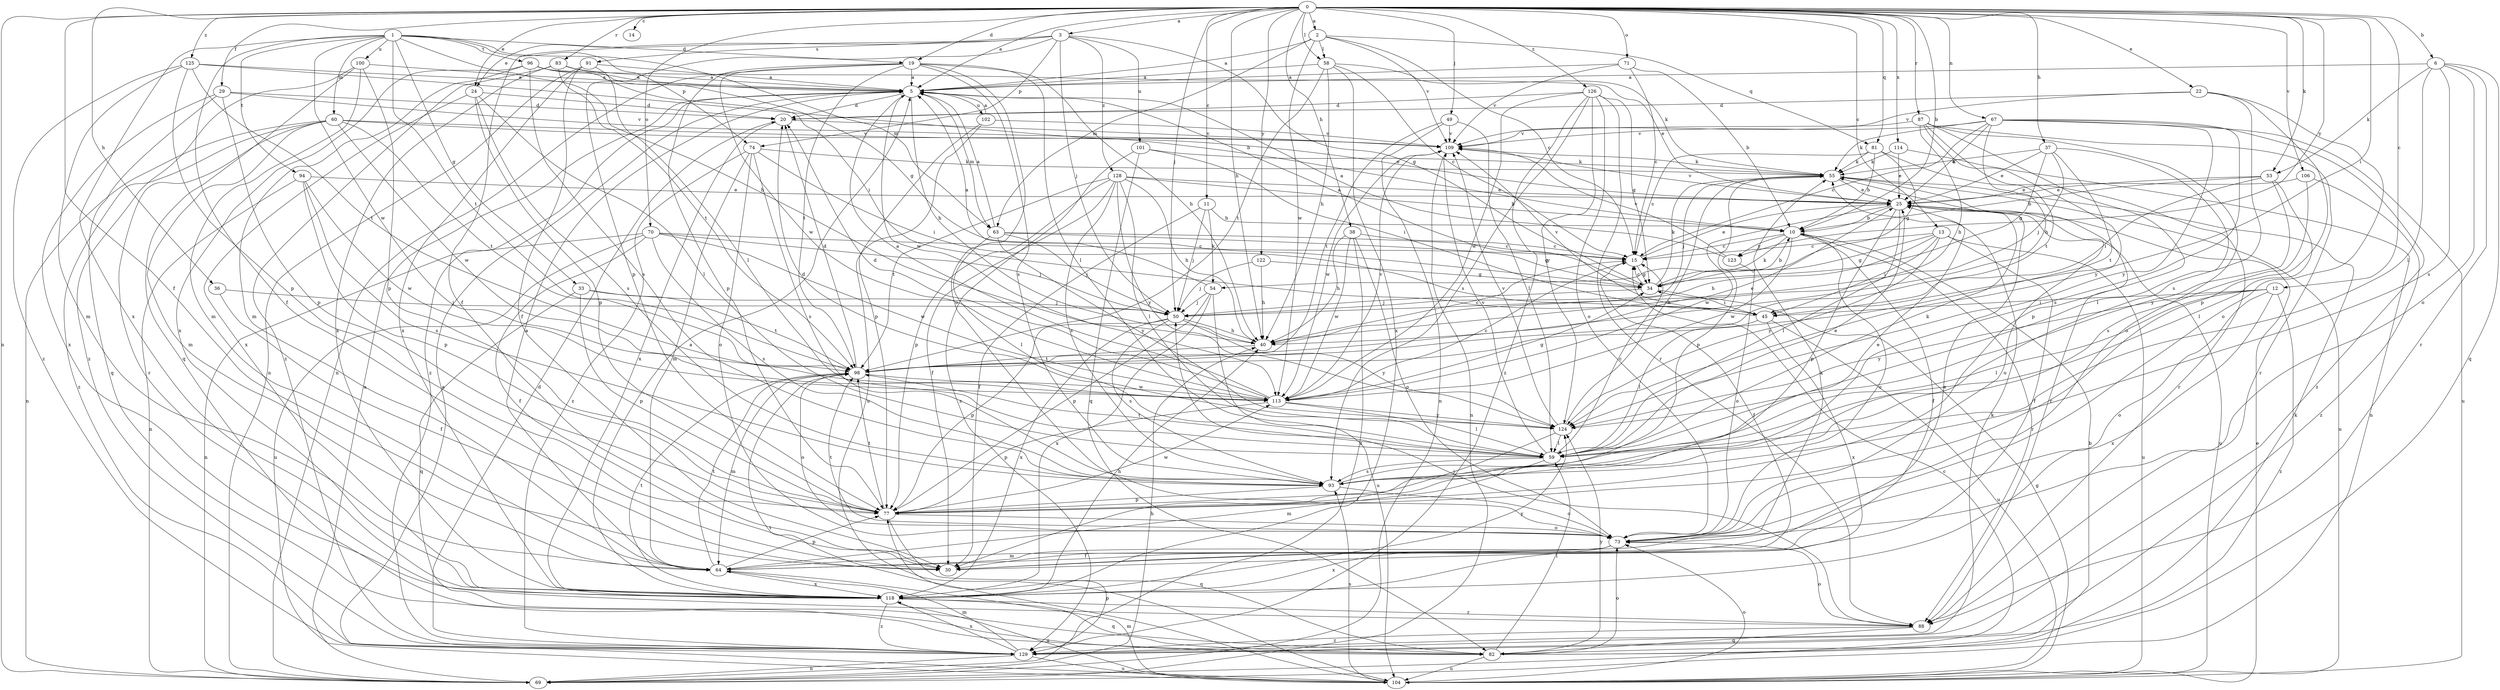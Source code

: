 strict digraph  {
0;
1;
2;
3;
5;
6;
10;
11;
12;
13;
14;
15;
19;
20;
22;
24;
25;
29;
30;
33;
34;
36;
37;
38;
40;
45;
49;
50;
53;
54;
55;
58;
59;
60;
63;
64;
67;
69;
70;
71;
73;
74;
77;
81;
82;
83;
87;
88;
91;
93;
94;
96;
98;
100;
101;
102;
104;
106;
109;
113;
114;
118;
122;
123;
124;
125;
126;
128;
129;
0 -> 2  [label=a];
0 -> 3  [label=a];
0 -> 5  [label=a];
0 -> 6  [label=b];
0 -> 10  [label=b];
0 -> 11  [label=c];
0 -> 12  [label=c];
0 -> 13  [label=c];
0 -> 14  [label=c];
0 -> 19  [label=d];
0 -> 22  [label=e];
0 -> 24  [label=e];
0 -> 29  [label=f];
0 -> 30  [label=f];
0 -> 36  [label=h];
0 -> 37  [label=h];
0 -> 38  [label=h];
0 -> 40  [label=h];
0 -> 45  [label=i];
0 -> 49  [label=j];
0 -> 50  [label=j];
0 -> 53  [label=k];
0 -> 58  [label=l];
0 -> 67  [label=n];
0 -> 69  [label=n];
0 -> 70  [label=o];
0 -> 71  [label=o];
0 -> 81  [label=q];
0 -> 83  [label=r];
0 -> 87  [label=r];
0 -> 106  [label=v];
0 -> 114  [label=x];
0 -> 122  [label=y];
0 -> 123  [label=y];
0 -> 125  [label=z];
0 -> 126  [label=z];
1 -> 19  [label=d];
1 -> 30  [label=f];
1 -> 33  [label=g];
1 -> 40  [label=h];
1 -> 60  [label=m];
1 -> 63  [label=m];
1 -> 74  [label=p];
1 -> 94  [label=t];
1 -> 96  [label=t];
1 -> 98  [label=t];
1 -> 100  [label=u];
1 -> 113  [label=w];
1 -> 118  [label=x];
2 -> 5  [label=a];
2 -> 15  [label=c];
2 -> 58  [label=l];
2 -> 63  [label=m];
2 -> 81  [label=q];
2 -> 109  [label=v];
2 -> 113  [label=w];
3 -> 24  [label=e];
3 -> 30  [label=f];
3 -> 34  [label=g];
3 -> 50  [label=j];
3 -> 74  [label=p];
3 -> 77  [label=p];
3 -> 91  [label=s];
3 -> 101  [label=u];
3 -> 128  [label=z];
5 -> 20  [label=d];
5 -> 40  [label=h];
5 -> 63  [label=m];
5 -> 102  [label=u];
5 -> 113  [label=w];
5 -> 129  [label=z];
6 -> 5  [label=a];
6 -> 53  [label=k];
6 -> 59  [label=l];
6 -> 73  [label=o];
6 -> 82  [label=q];
6 -> 88  [label=r];
6 -> 93  [label=s];
10 -> 15  [label=c];
10 -> 30  [label=f];
10 -> 54  [label=k];
10 -> 73  [label=o];
10 -> 88  [label=r];
10 -> 113  [label=w];
10 -> 123  [label=y];
11 -> 10  [label=b];
11 -> 30  [label=f];
11 -> 50  [label=j];
11 -> 54  [label=k];
12 -> 45  [label=i];
12 -> 59  [label=l];
12 -> 73  [label=o];
12 -> 118  [label=x];
12 -> 124  [label=y];
12 -> 129  [label=z];
13 -> 15  [label=c];
13 -> 30  [label=f];
13 -> 34  [label=g];
13 -> 40  [label=h];
13 -> 45  [label=i];
13 -> 104  [label=u];
13 -> 124  [label=y];
15 -> 25  [label=e];
15 -> 30  [label=f];
15 -> 34  [label=g];
19 -> 5  [label=a];
19 -> 40  [label=h];
19 -> 59  [label=l];
19 -> 69  [label=n];
19 -> 73  [label=o];
19 -> 77  [label=p];
19 -> 93  [label=s];
19 -> 98  [label=t];
19 -> 113  [label=w];
20 -> 109  [label=v];
20 -> 118  [label=x];
22 -> 20  [label=d];
22 -> 73  [label=o];
22 -> 77  [label=p];
22 -> 93  [label=s];
22 -> 109  [label=v];
24 -> 20  [label=d];
24 -> 59  [label=l];
24 -> 77  [label=p];
24 -> 93  [label=s];
24 -> 118  [label=x];
25 -> 10  [label=b];
25 -> 59  [label=l];
25 -> 73  [label=o];
25 -> 77  [label=p];
25 -> 104  [label=u];
25 -> 109  [label=v];
25 -> 113  [label=w];
29 -> 20  [label=d];
29 -> 77  [label=p];
29 -> 82  [label=q];
29 -> 109  [label=v];
29 -> 118  [label=x];
33 -> 50  [label=j];
33 -> 77  [label=p];
33 -> 82  [label=q];
33 -> 98  [label=t];
34 -> 5  [label=a];
34 -> 10  [label=b];
34 -> 15  [label=c];
34 -> 45  [label=i];
34 -> 50  [label=j];
34 -> 55  [label=k];
36 -> 30  [label=f];
36 -> 50  [label=j];
37 -> 25  [label=e];
37 -> 34  [label=g];
37 -> 50  [label=j];
37 -> 55  [label=k];
37 -> 59  [label=l];
37 -> 98  [label=t];
38 -> 15  [label=c];
38 -> 40  [label=h];
38 -> 73  [label=o];
38 -> 113  [label=w];
38 -> 129  [label=z];
40 -> 15  [label=c];
40 -> 98  [label=t];
45 -> 59  [label=l];
45 -> 104  [label=u];
45 -> 109  [label=v];
45 -> 118  [label=x];
49 -> 59  [label=l];
49 -> 69  [label=n];
49 -> 98  [label=t];
49 -> 109  [label=v];
50 -> 40  [label=h];
50 -> 77  [label=p];
50 -> 93  [label=s];
50 -> 118  [label=x];
50 -> 124  [label=y];
53 -> 10  [label=b];
53 -> 25  [label=e];
53 -> 45  [label=i];
53 -> 59  [label=l];
53 -> 124  [label=y];
54 -> 5  [label=a];
54 -> 50  [label=j];
54 -> 77  [label=p];
54 -> 104  [label=u];
54 -> 118  [label=x];
55 -> 25  [label=e];
55 -> 50  [label=j];
55 -> 77  [label=p];
55 -> 88  [label=r];
55 -> 104  [label=u];
58 -> 5  [label=a];
58 -> 15  [label=c];
58 -> 40  [label=h];
58 -> 55  [label=k];
58 -> 98  [label=t];
58 -> 118  [label=x];
59 -> 15  [label=c];
59 -> 25  [label=e];
59 -> 55  [label=k];
59 -> 64  [label=m];
59 -> 93  [label=s];
59 -> 98  [label=t];
59 -> 109  [label=v];
60 -> 25  [label=e];
60 -> 64  [label=m];
60 -> 69  [label=n];
60 -> 88  [label=r];
60 -> 98  [label=t];
60 -> 109  [label=v];
60 -> 113  [label=w];
60 -> 129  [label=z];
63 -> 5  [label=a];
63 -> 15  [label=c];
63 -> 34  [label=g];
63 -> 50  [label=j];
63 -> 59  [label=l];
63 -> 124  [label=y];
64 -> 5  [label=a];
64 -> 25  [label=e];
64 -> 55  [label=k];
64 -> 77  [label=p];
64 -> 98  [label=t];
64 -> 118  [label=x];
67 -> 15  [label=c];
67 -> 25  [label=e];
67 -> 40  [label=h];
67 -> 55  [label=k];
67 -> 93  [label=s];
67 -> 104  [label=u];
67 -> 109  [label=v];
67 -> 124  [label=y];
67 -> 129  [label=z];
69 -> 5  [label=a];
69 -> 15  [label=c];
69 -> 40  [label=h];
69 -> 77  [label=p];
70 -> 15  [label=c];
70 -> 30  [label=f];
70 -> 50  [label=j];
70 -> 69  [label=n];
70 -> 93  [label=s];
70 -> 104  [label=u];
70 -> 113  [label=w];
71 -> 5  [label=a];
71 -> 10  [label=b];
71 -> 15  [label=c];
71 -> 109  [label=v];
73 -> 30  [label=f];
73 -> 64  [label=m];
73 -> 98  [label=t];
73 -> 118  [label=x];
74 -> 45  [label=i];
74 -> 55  [label=k];
74 -> 64  [label=m];
74 -> 73  [label=o];
74 -> 93  [label=s];
74 -> 129  [label=z];
77 -> 73  [label=o];
77 -> 82  [label=q];
77 -> 98  [label=t];
77 -> 113  [label=w];
81 -> 10  [label=b];
81 -> 15  [label=c];
81 -> 34  [label=g];
81 -> 55  [label=k];
81 -> 88  [label=r];
82 -> 10  [label=b];
82 -> 55  [label=k];
82 -> 59  [label=l];
82 -> 73  [label=o];
82 -> 104  [label=u];
82 -> 124  [label=y];
83 -> 5  [label=a];
83 -> 34  [label=g];
83 -> 98  [label=t];
83 -> 118  [label=x];
83 -> 129  [label=z];
87 -> 40  [label=h];
87 -> 73  [label=o];
87 -> 77  [label=p];
87 -> 88  [label=r];
87 -> 98  [label=t];
87 -> 109  [label=v];
87 -> 124  [label=y];
88 -> 50  [label=j];
88 -> 73  [label=o];
88 -> 82  [label=q];
88 -> 129  [label=z];
91 -> 5  [label=a];
91 -> 30  [label=f];
91 -> 59  [label=l];
91 -> 69  [label=n];
91 -> 118  [label=x];
93 -> 25  [label=e];
93 -> 73  [label=o];
93 -> 77  [label=p];
94 -> 25  [label=e];
94 -> 69  [label=n];
94 -> 77  [label=p];
94 -> 93  [label=s];
94 -> 113  [label=w];
96 -> 5  [label=a];
96 -> 25  [label=e];
96 -> 45  [label=i];
96 -> 64  [label=m];
96 -> 93  [label=s];
96 -> 118  [label=x];
98 -> 20  [label=d];
98 -> 25  [label=e];
98 -> 64  [label=m];
98 -> 73  [label=o];
98 -> 113  [label=w];
100 -> 5  [label=a];
100 -> 64  [label=m];
100 -> 77  [label=p];
100 -> 82  [label=q];
100 -> 129  [label=z];
101 -> 45  [label=i];
101 -> 55  [label=k];
101 -> 82  [label=q];
101 -> 129  [label=z];
102 -> 5  [label=a];
102 -> 77  [label=p];
102 -> 104  [label=u];
102 -> 109  [label=v];
104 -> 5  [label=a];
104 -> 25  [label=e];
104 -> 34  [label=g];
104 -> 64  [label=m];
104 -> 73  [label=o];
104 -> 93  [label=s];
104 -> 98  [label=t];
106 -> 25  [label=e];
106 -> 93  [label=s];
106 -> 129  [label=z];
109 -> 55  [label=k];
109 -> 69  [label=n];
109 -> 113  [label=w];
113 -> 5  [label=a];
113 -> 15  [label=c];
113 -> 20  [label=d];
113 -> 34  [label=g];
113 -> 59  [label=l];
113 -> 77  [label=p];
113 -> 109  [label=v];
113 -> 124  [label=y];
114 -> 25  [label=e];
114 -> 55  [label=k];
114 -> 69  [label=n];
118 -> 5  [label=a];
118 -> 40  [label=h];
118 -> 82  [label=q];
118 -> 88  [label=r];
118 -> 98  [label=t];
118 -> 104  [label=u];
118 -> 124  [label=y];
118 -> 129  [label=z];
122 -> 34  [label=g];
122 -> 40  [label=h];
122 -> 50  [label=j];
123 -> 5  [label=a];
123 -> 73  [label=o];
123 -> 109  [label=v];
124 -> 20  [label=d];
124 -> 30  [label=f];
124 -> 55  [label=k];
124 -> 59  [label=l];
124 -> 109  [label=v];
125 -> 5  [label=a];
125 -> 10  [label=b];
125 -> 64  [label=m];
125 -> 77  [label=p];
125 -> 98  [label=t];
125 -> 129  [label=z];
126 -> 20  [label=d];
126 -> 34  [label=g];
126 -> 73  [label=o];
126 -> 88  [label=r];
126 -> 93  [label=s];
126 -> 113  [label=w];
126 -> 124  [label=y];
126 -> 129  [label=z];
128 -> 10  [label=b];
128 -> 25  [label=e];
128 -> 30  [label=f];
128 -> 40  [label=h];
128 -> 59  [label=l];
128 -> 77  [label=p];
128 -> 93  [label=s];
128 -> 98  [label=t];
128 -> 124  [label=y];
129 -> 20  [label=d];
129 -> 55  [label=k];
129 -> 64  [label=m];
129 -> 69  [label=n];
129 -> 104  [label=u];
129 -> 118  [label=x];
}
